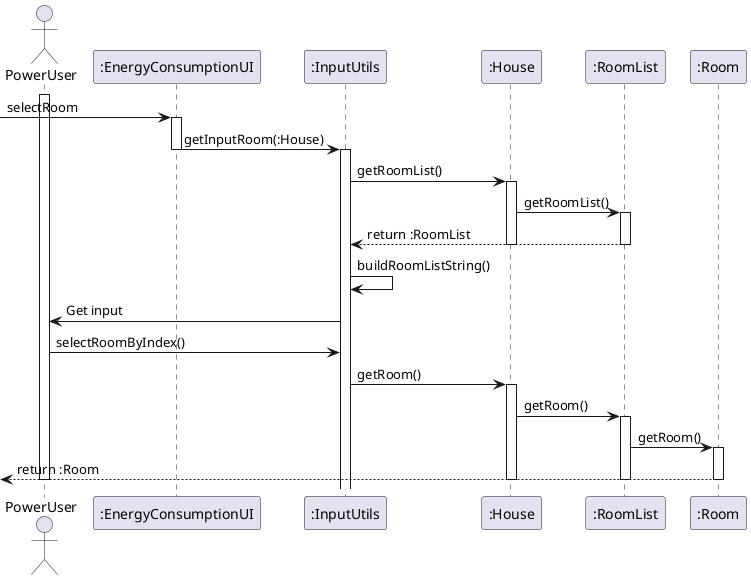 @startuml

actor PowerUser

activate PowerUser
-> ":EnergyConsumptionUI": selectRoom
activate ":EnergyConsumptionUI"
":EnergyConsumptionUI" -> ":InputUtils": getInputRoom(:House)
deactivate ":EnergyConsumptionUI"
activate ":InputUtils"
":InputUtils" -> ":House": getRoomList()
activate ":House"
":House" -> ":RoomList": getRoomList()
activate ":RoomList"
":RoomList" --> ":InputUtils": return :RoomList
deactivate ":RoomList"
deactivate ":House"
":InputUtils" -> ":InputUtils": buildRoomListString()
":InputUtils" -> PowerUser: Get input
PowerUser -> ":InputUtils": selectRoomByIndex()
":InputUtils" -> ":House": getRoom()
activate ":House"
":House" -> ":RoomList": getRoom()
activate ":RoomList"
":RoomList" -> ":Room":getRoom()
activate ":Room"
<-- ":Room": return :Room
deactivate ":RoomList"
deactivate ":House"
deactivate ":Room"
deactivate PowerUser
@enduml